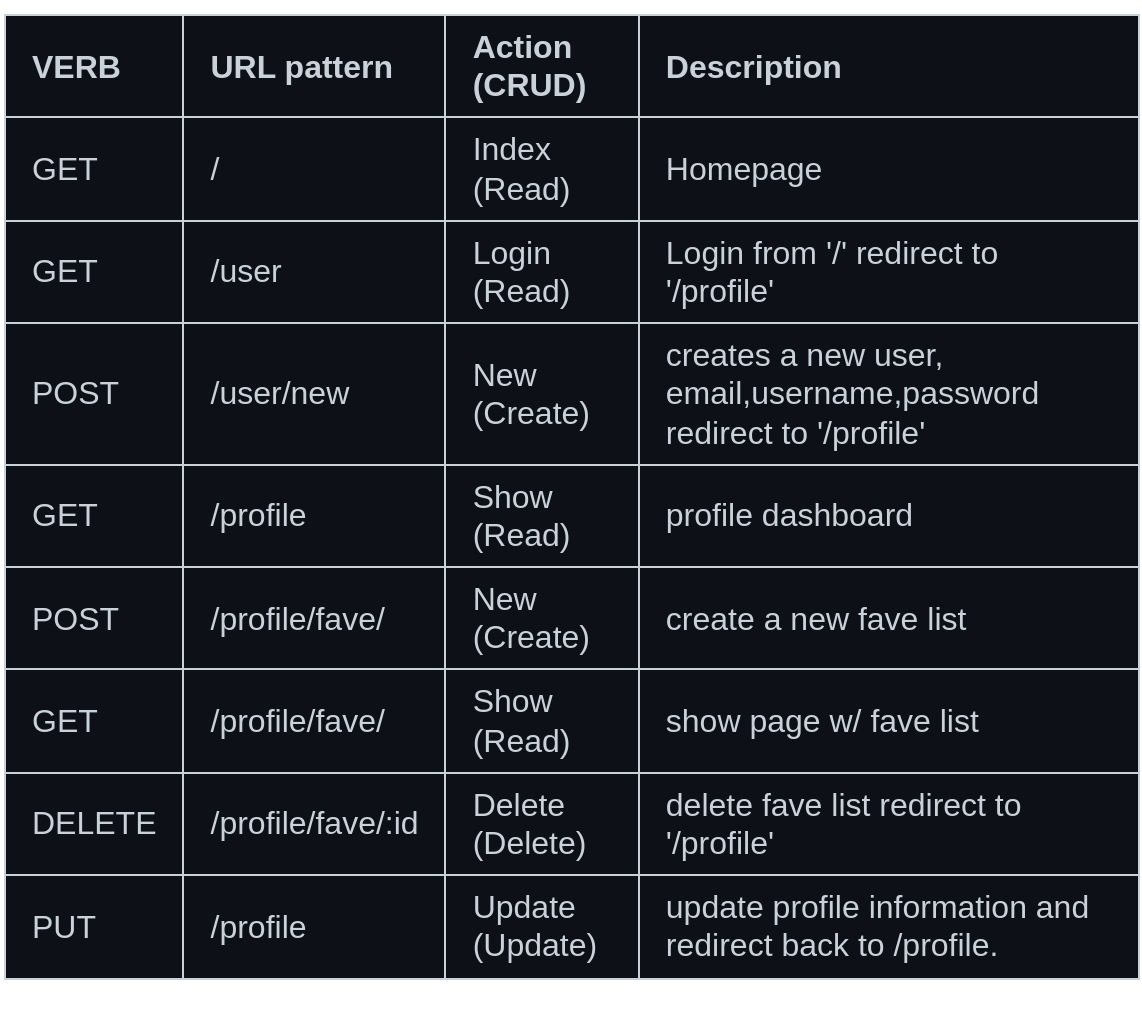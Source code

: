 <mxfile>
    <diagram id="ZDqV_Z8pUche_bgFimt_" name="Page-1">
        <mxGraphModel dx="828" dy="721" grid="1" gridSize="10" guides="1" tooltips="1" connect="1" arrows="1" fold="1" page="1" pageScale="1" pageWidth="850" pageHeight="1100" math="0" shadow="0">
            <root>
                <mxCell id="0"/>
                <mxCell id="1" parent="0"/>
                <mxCell id="2" value="&lt;table style=&quot;box-sizing: border-box ; border-spacing: 0px ; border-collapse: collapse ; margin-top: 0px ; margin-bottom: 16px ; display: block ; max-width: 100% ; overflow: auto ; color: rgb(201 , 209 , 217) ; font-size: 16px ; font-style: normal ; font-weight: 400 ; letter-spacing: normal ; text-transform: none ; word-spacing: 0px ; background-color: rgb(13 , 17 , 23)&quot;&gt;&lt;thead style=&quot;box-sizing: border-box&quot;&gt;&lt;tr style=&quot;box-sizing: border-box ; border-top: 1px solid&quot;&gt;&lt;th align=&quot;left&quot; style=&quot;box-sizing: border-box ; padding: 6px 13px ; font-weight: 600 ; border: 1px solid&quot;&gt;VERB&lt;/th&gt;&lt;th align=&quot;left&quot; style=&quot;box-sizing: border-box ; padding: 6px 13px ; font-weight: 600 ; border: 1px solid&quot;&gt;URL pattern&lt;/th&gt;&lt;th align=&quot;left&quot; style=&quot;box-sizing: border-box ; padding: 6px 13px ; font-weight: 600 ; border: 1px solid&quot;&gt;Action (CRUD)&lt;/th&gt;&lt;th align=&quot;left&quot; style=&quot;box-sizing: border-box ; padding: 6px 13px ; font-weight: 600 ; border: 1px solid&quot;&gt;Description&lt;/th&gt;&lt;/tr&gt;&lt;/thead&gt;&lt;tbody style=&quot;box-sizing: border-box&quot;&gt;&lt;tr style=&quot;box-sizing: border-box ; border-top: 1px solid&quot;&gt;&lt;td align=&quot;left&quot; style=&quot;box-sizing: border-box ; padding: 6px 13px ; border: 1px solid&quot;&gt;GET&lt;/td&gt;&lt;td align=&quot;left&quot; style=&quot;box-sizing: border-box ; padding: 6px 13px ; border: 1px solid&quot;&gt;/&lt;/td&gt;&lt;td align=&quot;left&quot; style=&quot;box-sizing: border-box ; padding: 6px 13px ; border: 1px solid&quot;&gt;Index (Read)&lt;/td&gt;&lt;td align=&quot;left&quot; style=&quot;box-sizing: border-box ; padding: 6px 13px ; border: 1px solid&quot;&gt;Homepage&lt;/td&gt;&lt;/tr&gt;&lt;tr style=&quot;box-sizing: border-box ; border-top: 1px solid&quot;&gt;&lt;td align=&quot;left&quot; style=&quot;box-sizing: border-box ; padding: 6px 13px ; border: 1px solid&quot;&gt;GET&lt;/td&gt;&lt;td align=&quot;left&quot; style=&quot;box-sizing: border-box ; padding: 6px 13px ; border: 1px solid&quot;&gt;/user&lt;/td&gt;&lt;td align=&quot;left&quot; style=&quot;box-sizing: border-box ; padding: 6px 13px ; border: 1px solid&quot;&gt;Login (Read)&lt;/td&gt;&lt;td align=&quot;left&quot; style=&quot;box-sizing: border-box ; padding: 6px 13px ; border: 1px solid&quot;&gt;Login from '/' redirect to '/profile'&lt;/td&gt;&lt;/tr&gt;&lt;tr style=&quot;box-sizing: border-box ; border-top: 1px solid&quot;&gt;&lt;td align=&quot;left&quot; style=&quot;box-sizing: border-box ; padding: 6px 13px ; border: 1px solid&quot;&gt;POST&lt;/td&gt;&lt;td align=&quot;left&quot; style=&quot;box-sizing: border-box ; padding: 6px 13px ; border: 1px solid&quot;&gt;/user/new&lt;/td&gt;&lt;td align=&quot;left&quot; style=&quot;box-sizing: border-box ; padding: 6px 13px ; border: 1px solid&quot;&gt;New (Create)&lt;/td&gt;&lt;td align=&quot;left&quot; style=&quot;box-sizing: border-box ; padding: 6px 13px ; border: 1px solid&quot;&gt;creates a new user, email,username,password redirect to '/profile'&lt;/td&gt;&lt;/tr&gt;&lt;tr style=&quot;box-sizing: border-box ; border-top: 1px solid&quot;&gt;&lt;td align=&quot;left&quot; style=&quot;box-sizing: border-box ; padding: 6px 13px ; border: 1px solid&quot;&gt;GET&lt;/td&gt;&lt;td align=&quot;left&quot; style=&quot;box-sizing: border-box ; padding: 6px 13px ; border: 1px solid&quot;&gt;/profile&lt;/td&gt;&lt;td align=&quot;left&quot; style=&quot;box-sizing: border-box ; padding: 6px 13px ; border: 1px solid&quot;&gt;Show (Read)&lt;/td&gt;&lt;td align=&quot;left&quot; style=&quot;box-sizing: border-box ; padding: 6px 13px ; border: 1px solid&quot;&gt;profile dashboard&lt;/td&gt;&lt;/tr&gt;&lt;tr style=&quot;box-sizing: border-box ; border-top: 1px solid&quot;&gt;&lt;td align=&quot;left&quot; style=&quot;box-sizing: border-box ; padding: 6px 13px ; border: 1px solid&quot;&gt;POST&lt;/td&gt;&lt;td align=&quot;left&quot; style=&quot;box-sizing: border-box ; padding: 6px 13px ; border: 1px solid&quot;&gt;/profile/fave/&lt;/td&gt;&lt;td align=&quot;left&quot; style=&quot;box-sizing: border-box ; padding: 6px 13px ; border: 1px solid&quot;&gt;New (Create)&lt;/td&gt;&lt;td align=&quot;left&quot; style=&quot;box-sizing: border-box ; padding: 6px 13px ; border: 1px solid&quot;&gt;create a new fave list&lt;/td&gt;&lt;/tr&gt;&lt;tr style=&quot;box-sizing: border-box ; border-top: 1px solid&quot;&gt;&lt;td align=&quot;left&quot; style=&quot;box-sizing: border-box ; padding: 6px 13px ; border: 1px solid&quot;&gt;GET&lt;/td&gt;&lt;td align=&quot;left&quot; style=&quot;box-sizing: border-box ; padding: 6px 13px ; border: 1px solid&quot;&gt;/profile/fave/&lt;/td&gt;&lt;td align=&quot;left&quot; style=&quot;box-sizing: border-box ; padding: 6px 13px ; border: 1px solid&quot;&gt;Show (Read)&lt;/td&gt;&lt;td align=&quot;left&quot; style=&quot;box-sizing: border-box ; padding: 6px 13px ; border: 1px solid&quot;&gt;show page w/ fave list&lt;/td&gt;&lt;/tr&gt;&lt;tr style=&quot;box-sizing: border-box ; border-top: 1px solid&quot;&gt;&lt;td align=&quot;left&quot; style=&quot;box-sizing: border-box ; padding: 6px 13px ; border: 1px solid&quot;&gt;DELETE&lt;/td&gt;&lt;td align=&quot;left&quot; style=&quot;box-sizing: border-box ; padding: 6px 13px ; border: 1px solid&quot;&gt;/profile/fave/:id&lt;/td&gt;&lt;td align=&quot;left&quot; style=&quot;box-sizing: border-box ; padding: 6px 13px ; border: 1px solid&quot;&gt;Delete (Delete)&lt;/td&gt;&lt;td align=&quot;left&quot; style=&quot;box-sizing: border-box ; padding: 6px 13px ; border: 1px solid&quot;&gt;delete fave list redirect to '/profile'&lt;/td&gt;&lt;/tr&gt;&lt;tr style=&quot;box-sizing: border-box ; border-top: 1px solid&quot;&gt;&lt;td align=&quot;left&quot; style=&quot;box-sizing: border-box ; padding: 6px 13px ; border: 1px solid&quot;&gt;PUT&lt;/td&gt;&lt;td align=&quot;left&quot; style=&quot;box-sizing: border-box ; padding: 6px 13px ; border: 1px solid&quot;&gt;/profile&lt;/td&gt;&lt;td align=&quot;left&quot; style=&quot;box-sizing: border-box ; padding: 6px 13px ; border: 1px solid&quot;&gt;Update (Update)&lt;/td&gt;&lt;td align=&quot;left&quot; style=&quot;box-sizing: border-box ; padding: 6px 13px ; border: 1px solid&quot;&gt;update profile information and redirect back to /profile.&lt;/td&gt;&lt;/tr&gt;&lt;/tbody&gt;&lt;/table&gt;&lt;h3 dir=&quot;auto&quot; style=&quot;box-sizing: border-box ; margin-top: 24px ; margin-bottom: 16px ; font-size: 1.25em ; font-weight: 600 ; line-height: 1.25 ; color: rgb(201 , 209 , 217) ; font-style: normal ; letter-spacing: normal ; text-indent: 0px ; text-transform: none ; word-spacing: 0px ; background-color: rgb(13 , 17 , 23)&quot;&gt;&lt;a id=&quot;user-content-goals&quot; class=&quot;anchor&quot; href=&quot;https://github.com/DarcXnite/ygodeck-creator#goals&quot; style=&quot;box-sizing: border-box ; background-color: transparent ; text-decoration: none ; transition: 80ms cubic-bezier(0.33 , 1 , 0.68 , 1) 0s , , , ; float: left ; padding-right: 4px ; margin-left: -20px ; line-height: 1&quot;&gt;&lt;/a&gt;&lt;/h3&gt;" style="text;whiteSpace=wrap;html=1;" vertex="1" parent="1">
                    <mxGeometry x="130" y="100" width="570" height="490" as="geometry"/>
                </mxCell>
            </root>
        </mxGraphModel>
    </diagram>
</mxfile>